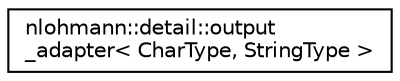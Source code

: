 digraph "Graphical Class Hierarchy"
{
 // LATEX_PDF_SIZE
  edge [fontname="Helvetica",fontsize="10",labelfontname="Helvetica",labelfontsize="10"];
  node [fontname="Helvetica",fontsize="10",shape=record];
  rankdir="LR";
  Node0 [label="nlohmann::detail::output\l_adapter\< CharType, StringType \>",height=0.2,width=0.4,color="black", fillcolor="white", style="filled",URL="$df/d13/classnlohmann_1_1detail_1_1output__adapter.html",tooltip=" "];
}
